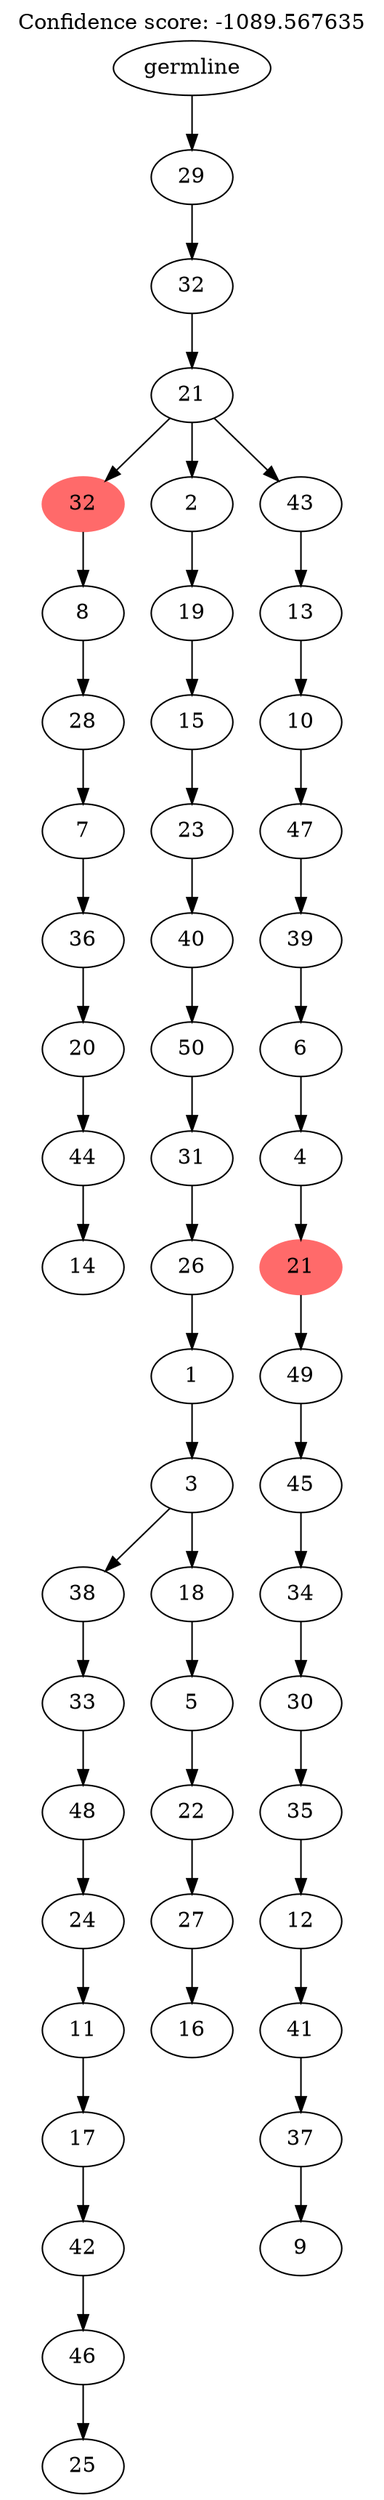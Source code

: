digraph g {
	"51" -> "52";
	"52" [label="14"];
	"50" -> "51";
	"51" [label="44"];
	"49" -> "50";
	"50" [label="20"];
	"48" -> "49";
	"49" [label="36"];
	"47" -> "48";
	"48" [label="7"];
	"46" -> "47";
	"47" [label="28"];
	"45" -> "46";
	"46" [label="8"];
	"43" -> "44";
	"44" [label="25"];
	"42" -> "43";
	"43" [label="46"];
	"41" -> "42";
	"42" [label="42"];
	"40" -> "41";
	"41" [label="17"];
	"39" -> "40";
	"40" [label="11"];
	"38" -> "39";
	"39" [label="24"];
	"37" -> "38";
	"38" [label="48"];
	"36" -> "37";
	"37" [label="33"];
	"34" -> "35";
	"35" [label="16"];
	"33" -> "34";
	"34" [label="27"];
	"32" -> "33";
	"33" [label="22"];
	"31" -> "32";
	"32" [label="5"];
	"30" -> "31";
	"31" [label="18"];
	"30" -> "36";
	"36" [label="38"];
	"29" -> "30";
	"30" [label="3"];
	"28" -> "29";
	"29" [label="1"];
	"27" -> "28";
	"28" [label="26"];
	"26" -> "27";
	"27" [label="31"];
	"25" -> "26";
	"26" [label="50"];
	"24" -> "25";
	"25" [label="40"];
	"23" -> "24";
	"24" [label="23"];
	"22" -> "23";
	"23" [label="15"];
	"21" -> "22";
	"22" [label="19"];
	"19" -> "20";
	"20" [label="9"];
	"18" -> "19";
	"19" [label="37"];
	"17" -> "18";
	"18" [label="41"];
	"16" -> "17";
	"17" [label="12"];
	"15" -> "16";
	"16" [label="35"];
	"14" -> "15";
	"15" [label="30"];
	"13" -> "14";
	"14" [label="34"];
	"12" -> "13";
	"13" [label="45"];
	"11" -> "12";
	"12" [label="49"];
	"10" -> "11";
	"11" [color=indianred1, style=filled, label="21"];
	"9" -> "10";
	"10" [label="4"];
	"8" -> "9";
	"9" [label="6"];
	"7" -> "8";
	"8" [label="39"];
	"6" -> "7";
	"7" [label="47"];
	"5" -> "6";
	"6" [label="10"];
	"4" -> "5";
	"5" [label="13"];
	"3" -> "4";
	"4" [label="43"];
	"3" -> "21";
	"21" [label="2"];
	"3" -> "45";
	"45" [color=indianred1, style=filled, label="32"];
	"2" -> "3";
	"3" [label="21"];
	"1" -> "2";
	"2" [label="32"];
	"0" -> "1";
	"1" [label="29"];
	"0" [label="germline"];
	labelloc="t";
	label="Confidence score: -1089.567635";
}

